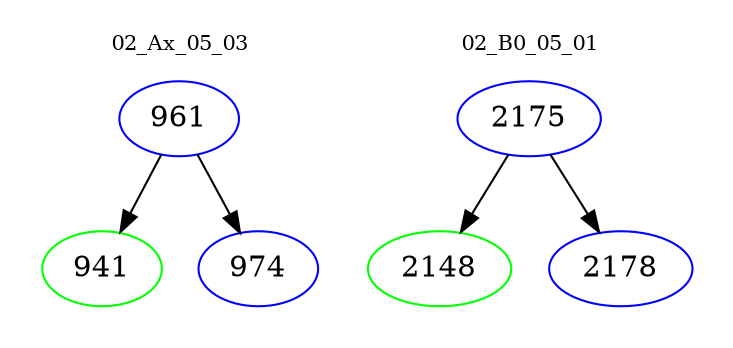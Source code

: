 digraph{
subgraph cluster_0 {
color = white
label = "02_Ax_05_03";
fontsize=10;
T0_961 [label="961", color="blue"]
T0_961 -> T0_941 [color="black"]
T0_941 [label="941", color="green"]
T0_961 -> T0_974 [color="black"]
T0_974 [label="974", color="blue"]
}
subgraph cluster_1 {
color = white
label = "02_B0_05_01";
fontsize=10;
T1_2175 [label="2175", color="blue"]
T1_2175 -> T1_2148 [color="black"]
T1_2148 [label="2148", color="green"]
T1_2175 -> T1_2178 [color="black"]
T1_2178 [label="2178", color="blue"]
}
}
